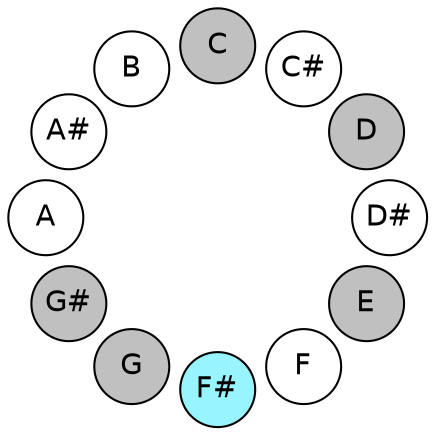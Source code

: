 
graph {

layout = circo;
mindist = .1

node [shape = circle, fontname = Helvetica, margin = 0, style = filled]
edge [style=invis]

subgraph 1 {
	"E" -- "F" -- "F#" -- "G" -- "G#" -- "A" -- "A#" -- "B" -- "C" -- "C#" -- "D" -- "D#" -- "E"
}

"C" [fillcolor = gray];
"C#" [fillcolor = white];
"D" [fillcolor = gray];
"D#" [fillcolor = white];
"E" [fillcolor = gray];
"F" [fillcolor = white];
"F#" [fillcolor = cadetblue1];
"G" [fillcolor = gray];
"G#" [fillcolor = gray];
"A" [fillcolor = white];
"A#" [fillcolor = white];
"B" [fillcolor = white];
}
